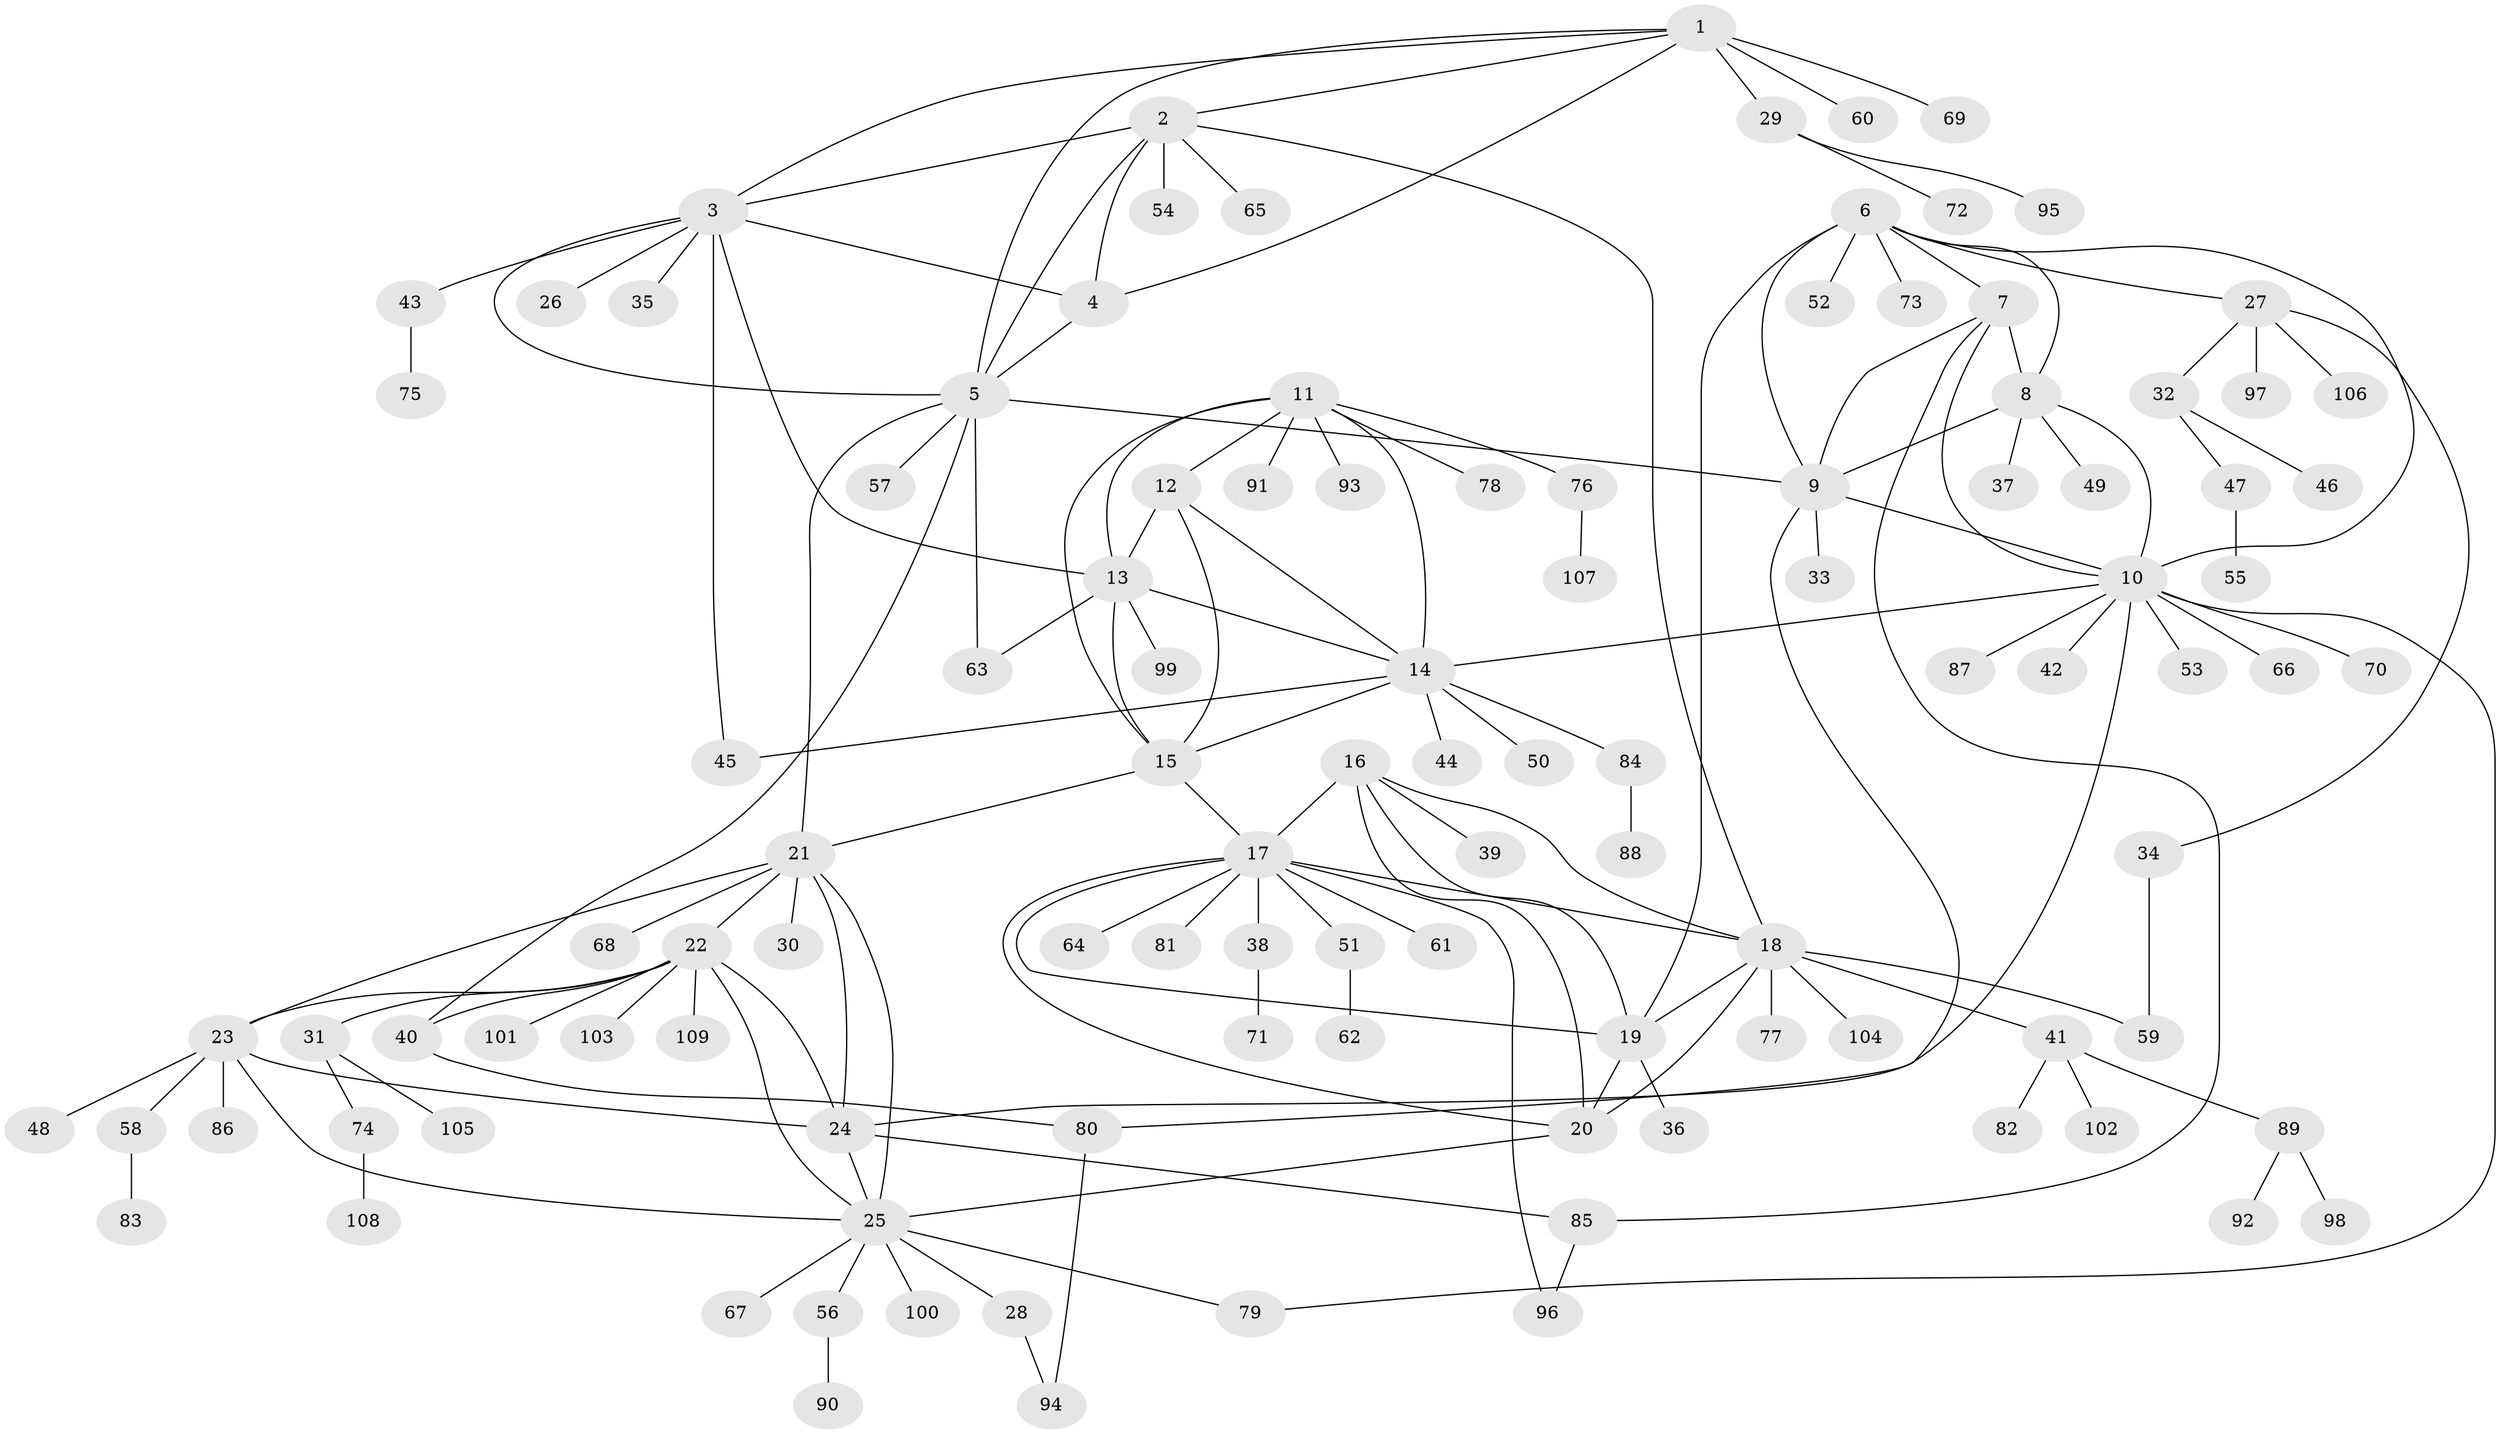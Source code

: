 // coarse degree distribution, {5: 0.0759493670886076, 11: 0.02531645569620253, 3: 0.05063291139240506, 7: 0.012658227848101266, 10: 0.02531645569620253, 4: 0.0379746835443038, 6: 0.012658227848101266, 8: 0.012658227848101266, 9: 0.02531645569620253, 13: 0.012658227848101266, 1: 0.6075949367088608, 2: 0.10126582278481013}
// Generated by graph-tools (version 1.1) at 2025/24/03/03/25 07:24:16]
// undirected, 109 vertices, 153 edges
graph export_dot {
graph [start="1"]
  node [color=gray90,style=filled];
  1;
  2;
  3;
  4;
  5;
  6;
  7;
  8;
  9;
  10;
  11;
  12;
  13;
  14;
  15;
  16;
  17;
  18;
  19;
  20;
  21;
  22;
  23;
  24;
  25;
  26;
  27;
  28;
  29;
  30;
  31;
  32;
  33;
  34;
  35;
  36;
  37;
  38;
  39;
  40;
  41;
  42;
  43;
  44;
  45;
  46;
  47;
  48;
  49;
  50;
  51;
  52;
  53;
  54;
  55;
  56;
  57;
  58;
  59;
  60;
  61;
  62;
  63;
  64;
  65;
  66;
  67;
  68;
  69;
  70;
  71;
  72;
  73;
  74;
  75;
  76;
  77;
  78;
  79;
  80;
  81;
  82;
  83;
  84;
  85;
  86;
  87;
  88;
  89;
  90;
  91;
  92;
  93;
  94;
  95;
  96;
  97;
  98;
  99;
  100;
  101;
  102;
  103;
  104;
  105;
  106;
  107;
  108;
  109;
  1 -- 2;
  1 -- 3;
  1 -- 4;
  1 -- 5;
  1 -- 29;
  1 -- 60;
  1 -- 69;
  2 -- 3;
  2 -- 4;
  2 -- 5;
  2 -- 18;
  2 -- 54;
  2 -- 65;
  3 -- 4;
  3 -- 5;
  3 -- 13;
  3 -- 26;
  3 -- 35;
  3 -- 43;
  3 -- 45;
  4 -- 5;
  5 -- 9;
  5 -- 21;
  5 -- 40;
  5 -- 57;
  5 -- 63;
  6 -- 7;
  6 -- 8;
  6 -- 9;
  6 -- 10;
  6 -- 19;
  6 -- 27;
  6 -- 52;
  6 -- 73;
  7 -- 8;
  7 -- 9;
  7 -- 10;
  7 -- 85;
  8 -- 9;
  8 -- 10;
  8 -- 37;
  8 -- 49;
  9 -- 10;
  9 -- 33;
  9 -- 80;
  10 -- 14;
  10 -- 24;
  10 -- 42;
  10 -- 53;
  10 -- 66;
  10 -- 70;
  10 -- 79;
  10 -- 87;
  11 -- 12;
  11 -- 13;
  11 -- 14;
  11 -- 15;
  11 -- 76;
  11 -- 78;
  11 -- 91;
  11 -- 93;
  12 -- 13;
  12 -- 14;
  12 -- 15;
  13 -- 14;
  13 -- 15;
  13 -- 63;
  13 -- 99;
  14 -- 15;
  14 -- 44;
  14 -- 45;
  14 -- 50;
  14 -- 84;
  15 -- 17;
  15 -- 21;
  16 -- 17;
  16 -- 18;
  16 -- 19;
  16 -- 20;
  16 -- 39;
  17 -- 18;
  17 -- 19;
  17 -- 20;
  17 -- 38;
  17 -- 51;
  17 -- 61;
  17 -- 64;
  17 -- 81;
  17 -- 96;
  18 -- 19;
  18 -- 20;
  18 -- 41;
  18 -- 59;
  18 -- 77;
  18 -- 104;
  19 -- 20;
  19 -- 36;
  20 -- 25;
  21 -- 22;
  21 -- 23;
  21 -- 24;
  21 -- 25;
  21 -- 30;
  21 -- 68;
  22 -- 23;
  22 -- 24;
  22 -- 25;
  22 -- 31;
  22 -- 40;
  22 -- 101;
  22 -- 103;
  22 -- 109;
  23 -- 24;
  23 -- 25;
  23 -- 48;
  23 -- 58;
  23 -- 86;
  24 -- 25;
  24 -- 85;
  25 -- 28;
  25 -- 56;
  25 -- 67;
  25 -- 79;
  25 -- 100;
  27 -- 32;
  27 -- 34;
  27 -- 97;
  27 -- 106;
  28 -- 94;
  29 -- 72;
  29 -- 95;
  31 -- 74;
  31 -- 105;
  32 -- 46;
  32 -- 47;
  34 -- 59;
  38 -- 71;
  40 -- 80;
  41 -- 82;
  41 -- 89;
  41 -- 102;
  43 -- 75;
  47 -- 55;
  51 -- 62;
  56 -- 90;
  58 -- 83;
  74 -- 108;
  76 -- 107;
  80 -- 94;
  84 -- 88;
  85 -- 96;
  89 -- 92;
  89 -- 98;
}
